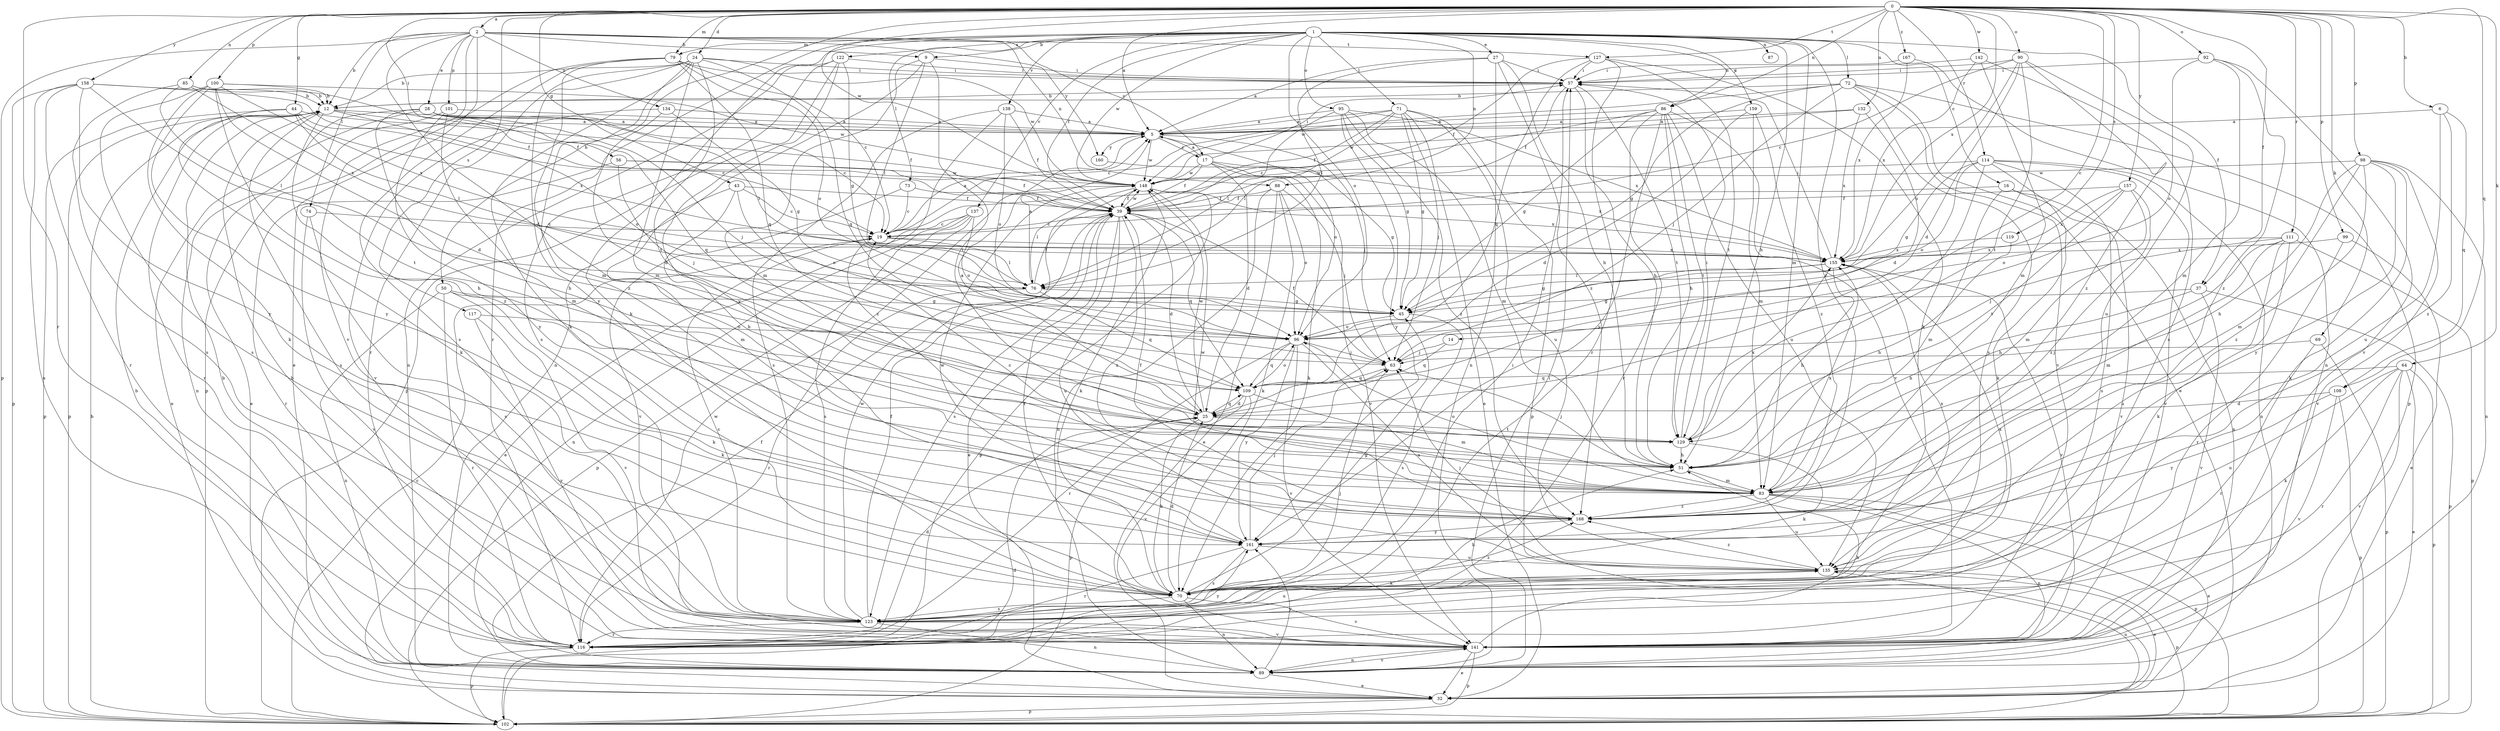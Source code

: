 strict digraph  {
0;
1;
2;
5;
6;
9;
12;
14;
16;
17;
19;
24;
25;
27;
28;
32;
37;
39;
43;
44;
45;
50;
51;
56;
57;
63;
64;
69;
70;
71;
72;
73;
74;
76;
79;
83;
85;
86;
87;
88;
89;
90;
92;
95;
96;
98;
99;
100;
101;
102;
108;
109;
111;
114;
116;
117;
119;
122;
123;
127;
129;
132;
134;
135;
137;
138;
141;
142;
148;
155;
157;
158;
159;
160;
161;
167;
168;
0 -> 2  [label=a];
0 -> 5  [label=a];
0 -> 6  [label=b];
0 -> 14  [label=c];
0 -> 24  [label=d];
0 -> 37  [label=f];
0 -> 43  [label=g];
0 -> 44  [label=g];
0 -> 50  [label=h];
0 -> 56  [label=i];
0 -> 64  [label=k];
0 -> 69  [label=k];
0 -> 79  [label=m];
0 -> 85  [label=n];
0 -> 86  [label=n];
0 -> 90  [label=o];
0 -> 92  [label=o];
0 -> 98  [label=p];
0 -> 99  [label=p];
0 -> 100  [label=p];
0 -> 108  [label=q];
0 -> 111  [label=r];
0 -> 114  [label=r];
0 -> 116  [label=r];
0 -> 117  [label=s];
0 -> 119  [label=s];
0 -> 127  [label=t];
0 -> 132  [label=u];
0 -> 142  [label=w];
0 -> 148  [label=w];
0 -> 155  [label=x];
0 -> 157  [label=y];
0 -> 158  [label=y];
0 -> 167  [label=z];
1 -> 9  [label=b];
1 -> 16  [label=c];
1 -> 27  [label=e];
1 -> 37  [label=f];
1 -> 39  [label=f];
1 -> 51  [label=h];
1 -> 70  [label=k];
1 -> 71  [label=l];
1 -> 72  [label=l];
1 -> 73  [label=l];
1 -> 79  [label=m];
1 -> 83  [label=m];
1 -> 86  [label=n];
1 -> 87  [label=n];
1 -> 88  [label=n];
1 -> 95  [label=o];
1 -> 96  [label=o];
1 -> 116  [label=r];
1 -> 122  [label=s];
1 -> 137  [label=v];
1 -> 138  [label=v];
1 -> 148  [label=w];
1 -> 159  [label=y];
1 -> 168  [label=z];
2 -> 9  [label=b];
2 -> 12  [label=b];
2 -> 17  [label=c];
2 -> 25  [label=d];
2 -> 28  [label=e];
2 -> 32  [label=e];
2 -> 74  [label=l];
2 -> 88  [label=n];
2 -> 101  [label=p];
2 -> 102  [label=p];
2 -> 127  [label=t];
2 -> 134  [label=u];
2 -> 141  [label=v];
2 -> 160  [label=y];
5 -> 17  [label=c];
5 -> 63  [label=j];
5 -> 96  [label=o];
5 -> 148  [label=w];
5 -> 160  [label=y];
6 -> 5  [label=a];
6 -> 108  [label=q];
6 -> 135  [label=u];
6 -> 168  [label=z];
9 -> 57  [label=i];
9 -> 76  [label=l];
9 -> 83  [label=m];
9 -> 89  [label=n];
9 -> 129  [label=t];
12 -> 5  [label=a];
12 -> 39  [label=f];
12 -> 51  [label=h];
12 -> 96  [label=o];
12 -> 102  [label=p];
12 -> 116  [label=r];
12 -> 123  [label=s];
14 -> 63  [label=j];
14 -> 109  [label=q];
16 -> 39  [label=f];
16 -> 83  [label=m];
16 -> 89  [label=n];
16 -> 141  [label=v];
17 -> 5  [label=a];
17 -> 25  [label=d];
17 -> 39  [label=f];
17 -> 45  [label=g];
17 -> 57  [label=i];
17 -> 70  [label=k];
17 -> 141  [label=v];
17 -> 148  [label=w];
19 -> 5  [label=a];
19 -> 76  [label=l];
19 -> 155  [label=x];
24 -> 12  [label=b];
24 -> 57  [label=i];
24 -> 70  [label=k];
24 -> 83  [label=m];
24 -> 109  [label=q];
24 -> 116  [label=r];
24 -> 129  [label=t];
24 -> 148  [label=w];
24 -> 161  [label=y];
24 -> 168  [label=z];
25 -> 5  [label=a];
25 -> 70  [label=k];
25 -> 109  [label=q];
25 -> 129  [label=t];
25 -> 148  [label=w];
27 -> 5  [label=a];
27 -> 51  [label=h];
27 -> 57  [label=i];
27 -> 76  [label=l];
27 -> 89  [label=n];
27 -> 168  [label=z];
28 -> 5  [label=a];
28 -> 19  [label=c];
28 -> 32  [label=e];
28 -> 51  [label=h];
28 -> 63  [label=j];
28 -> 76  [label=l];
28 -> 89  [label=n];
28 -> 109  [label=q];
32 -> 102  [label=p];
32 -> 135  [label=u];
37 -> 45  [label=g];
37 -> 51  [label=h];
37 -> 102  [label=p];
37 -> 141  [label=v];
39 -> 19  [label=c];
39 -> 25  [label=d];
39 -> 32  [label=e];
39 -> 109  [label=q];
39 -> 123  [label=s];
39 -> 135  [label=u];
39 -> 148  [label=w];
39 -> 168  [label=z];
43 -> 19  [label=c];
43 -> 39  [label=f];
43 -> 51  [label=h];
43 -> 83  [label=m];
43 -> 96  [label=o];
44 -> 5  [label=a];
44 -> 19  [label=c];
44 -> 70  [label=k];
44 -> 76  [label=l];
44 -> 102  [label=p];
44 -> 155  [label=x];
45 -> 96  [label=o];
45 -> 123  [label=s];
50 -> 45  [label=g];
50 -> 70  [label=k];
50 -> 89  [label=n];
50 -> 116  [label=r];
50 -> 141  [label=v];
51 -> 63  [label=j];
51 -> 83  [label=m];
56 -> 39  [label=f];
56 -> 63  [label=j];
56 -> 116  [label=r];
56 -> 148  [label=w];
57 -> 12  [label=b];
57 -> 39  [label=f];
57 -> 51  [label=h];
57 -> 129  [label=t];
63 -> 39  [label=f];
63 -> 109  [label=q];
64 -> 32  [label=e];
64 -> 70  [label=k];
64 -> 102  [label=p];
64 -> 109  [label=q];
64 -> 116  [label=r];
64 -> 135  [label=u];
64 -> 141  [label=v];
69 -> 63  [label=j];
69 -> 102  [label=p];
69 -> 116  [label=r];
70 -> 25  [label=d];
70 -> 39  [label=f];
70 -> 45  [label=g];
70 -> 89  [label=n];
70 -> 123  [label=s];
70 -> 141  [label=v];
70 -> 155  [label=x];
70 -> 168  [label=z];
71 -> 5  [label=a];
71 -> 19  [label=c];
71 -> 32  [label=e];
71 -> 39  [label=f];
71 -> 45  [label=g];
71 -> 63  [label=j];
71 -> 76  [label=l];
71 -> 102  [label=p];
71 -> 135  [label=u];
72 -> 12  [label=b];
72 -> 32  [label=e];
72 -> 45  [label=g];
72 -> 63  [label=j];
72 -> 102  [label=p];
72 -> 123  [label=s];
72 -> 141  [label=v];
72 -> 148  [label=w];
73 -> 19  [label=c];
73 -> 39  [label=f];
73 -> 141  [label=v];
74 -> 19  [label=c];
74 -> 123  [label=s];
74 -> 141  [label=v];
76 -> 5  [label=a];
76 -> 39  [label=f];
76 -> 45  [label=g];
76 -> 109  [label=q];
76 -> 116  [label=r];
79 -> 19  [label=c];
79 -> 57  [label=i];
79 -> 83  [label=m];
79 -> 96  [label=o];
79 -> 102  [label=p];
79 -> 109  [label=q];
79 -> 123  [label=s];
83 -> 19  [label=c];
83 -> 32  [label=e];
83 -> 89  [label=n];
83 -> 96  [label=o];
83 -> 102  [label=p];
83 -> 135  [label=u];
83 -> 155  [label=x];
83 -> 168  [label=z];
85 -> 12  [label=b];
85 -> 39  [label=f];
85 -> 76  [label=l];
85 -> 123  [label=s];
85 -> 155  [label=x];
86 -> 5  [label=a];
86 -> 19  [label=c];
86 -> 45  [label=g];
86 -> 51  [label=h];
86 -> 116  [label=r];
86 -> 129  [label=t];
86 -> 135  [label=u];
86 -> 141  [label=v];
86 -> 161  [label=y];
88 -> 32  [label=e];
88 -> 39  [label=f];
88 -> 63  [label=j];
88 -> 70  [label=k];
88 -> 89  [label=n];
88 -> 96  [label=o];
89 -> 12  [label=b];
89 -> 32  [label=e];
89 -> 39  [label=f];
89 -> 57  [label=i];
89 -> 141  [label=v];
89 -> 161  [label=y];
90 -> 19  [label=c];
90 -> 25  [label=d];
90 -> 57  [label=i];
90 -> 96  [label=o];
90 -> 129  [label=t];
90 -> 135  [label=u];
90 -> 168  [label=z];
92 -> 57  [label=i];
92 -> 83  [label=m];
92 -> 96  [label=o];
92 -> 141  [label=v];
92 -> 168  [label=z];
95 -> 5  [label=a];
95 -> 45  [label=g];
95 -> 76  [label=l];
95 -> 83  [label=m];
95 -> 155  [label=x];
95 -> 161  [label=y];
95 -> 168  [label=z];
96 -> 63  [label=j];
96 -> 109  [label=q];
96 -> 116  [label=r];
96 -> 135  [label=u];
96 -> 141  [label=v];
96 -> 161  [label=y];
98 -> 51  [label=h];
98 -> 70  [label=k];
98 -> 83  [label=m];
98 -> 89  [label=n];
98 -> 141  [label=v];
98 -> 148  [label=w];
98 -> 161  [label=y];
98 -> 168  [label=z];
99 -> 32  [label=e];
99 -> 116  [label=r];
99 -> 155  [label=x];
100 -> 12  [label=b];
100 -> 25  [label=d];
100 -> 70  [label=k];
100 -> 123  [label=s];
100 -> 148  [label=w];
100 -> 155  [label=x];
100 -> 161  [label=y];
100 -> 168  [label=z];
101 -> 5  [label=a];
101 -> 32  [label=e];
101 -> 83  [label=m];
101 -> 161  [label=y];
102 -> 12  [label=b];
102 -> 19  [label=c];
102 -> 25  [label=d];
108 -> 25  [label=d];
108 -> 102  [label=p];
108 -> 141  [label=v];
108 -> 161  [label=y];
109 -> 25  [label=d];
109 -> 83  [label=m];
109 -> 96  [label=o];
109 -> 102  [label=p];
109 -> 141  [label=v];
111 -> 51  [label=h];
111 -> 63  [label=j];
111 -> 70  [label=k];
111 -> 83  [label=m];
111 -> 102  [label=p];
111 -> 135  [label=u];
111 -> 155  [label=x];
114 -> 45  [label=g];
114 -> 70  [label=k];
114 -> 89  [label=n];
114 -> 96  [label=o];
114 -> 123  [label=s];
114 -> 129  [label=t];
114 -> 141  [label=v];
114 -> 148  [label=w];
116 -> 12  [label=b];
116 -> 25  [label=d];
116 -> 57  [label=i];
116 -> 102  [label=p];
116 -> 148  [label=w];
116 -> 161  [label=y];
117 -> 70  [label=k];
117 -> 96  [label=o];
117 -> 141  [label=v];
119 -> 51  [label=h];
119 -> 155  [label=x];
122 -> 45  [label=g];
122 -> 57  [label=i];
122 -> 89  [label=n];
122 -> 102  [label=p];
122 -> 123  [label=s];
122 -> 161  [label=y];
123 -> 19  [label=c];
123 -> 39  [label=f];
123 -> 51  [label=h];
123 -> 63  [label=j];
123 -> 89  [label=n];
123 -> 116  [label=r];
123 -> 135  [label=u];
123 -> 141  [label=v];
123 -> 148  [label=w];
127 -> 39  [label=f];
127 -> 57  [label=i];
127 -> 70  [label=k];
127 -> 109  [label=q];
127 -> 116  [label=r];
127 -> 129  [label=t];
129 -> 51  [label=h];
129 -> 57  [label=i];
129 -> 70  [label=k];
129 -> 155  [label=x];
132 -> 5  [label=a];
132 -> 25  [label=d];
132 -> 148  [label=w];
132 -> 155  [label=x];
134 -> 5  [label=a];
134 -> 25  [label=d];
134 -> 45  [label=g];
134 -> 141  [label=v];
135 -> 32  [label=e];
135 -> 63  [label=j];
135 -> 70  [label=k];
135 -> 102  [label=p];
135 -> 168  [label=z];
137 -> 19  [label=c];
137 -> 32  [label=e];
137 -> 89  [label=n];
137 -> 96  [label=o];
137 -> 102  [label=p];
137 -> 123  [label=s];
138 -> 5  [label=a];
138 -> 39  [label=f];
138 -> 96  [label=o];
138 -> 123  [label=s];
138 -> 168  [label=z];
141 -> 12  [label=b];
141 -> 32  [label=e];
141 -> 51  [label=h];
141 -> 89  [label=n];
141 -> 102  [label=p];
142 -> 57  [label=i];
142 -> 83  [label=m];
142 -> 123  [label=s];
142 -> 155  [label=x];
148 -> 39  [label=f];
148 -> 70  [label=k];
148 -> 76  [label=l];
148 -> 102  [label=p];
148 -> 155  [label=x];
155 -> 45  [label=g];
155 -> 51  [label=h];
155 -> 57  [label=i];
155 -> 76  [label=l];
155 -> 141  [label=v];
157 -> 39  [label=f];
157 -> 83  [label=m];
157 -> 96  [label=o];
157 -> 129  [label=t];
157 -> 155  [label=x];
157 -> 168  [label=z];
158 -> 12  [label=b];
158 -> 39  [label=f];
158 -> 89  [label=n];
158 -> 102  [label=p];
158 -> 116  [label=r];
158 -> 129  [label=t];
158 -> 161  [label=y];
159 -> 5  [label=a];
159 -> 25  [label=d];
159 -> 83  [label=m];
159 -> 168  [label=z];
160 -> 155  [label=x];
161 -> 63  [label=j];
161 -> 116  [label=r];
161 -> 123  [label=s];
161 -> 135  [label=u];
161 -> 148  [label=w];
161 -> 155  [label=x];
167 -> 57  [label=i];
167 -> 89  [label=n];
167 -> 155  [label=x];
168 -> 39  [label=f];
168 -> 148  [label=w];
168 -> 161  [label=y];
}
